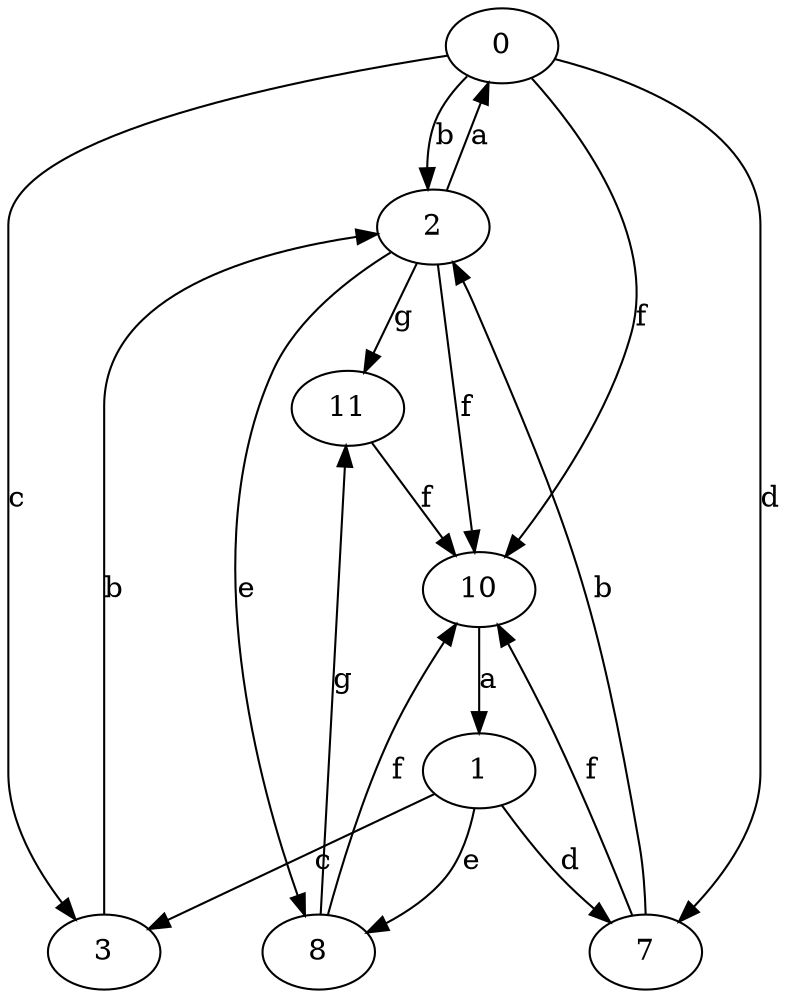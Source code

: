 strict digraph  {
0;
1;
2;
3;
7;
8;
10;
11;
0 -> 2  [label=b];
0 -> 3  [label=c];
0 -> 7  [label=d];
0 -> 10  [label=f];
1 -> 3  [label=c];
1 -> 7  [label=d];
1 -> 8  [label=e];
2 -> 0  [label=a];
2 -> 8  [label=e];
2 -> 10  [label=f];
2 -> 11  [label=g];
3 -> 2  [label=b];
7 -> 2  [label=b];
7 -> 10  [label=f];
8 -> 10  [label=f];
8 -> 11  [label=g];
10 -> 1  [label=a];
11 -> 10  [label=f];
}
